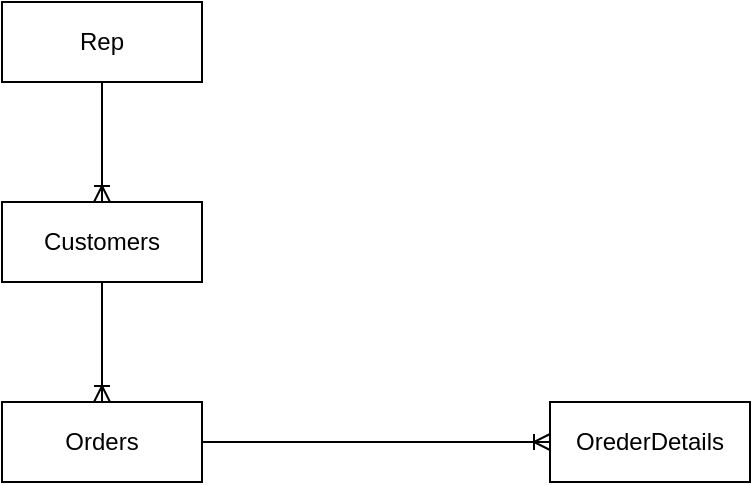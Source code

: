 <mxfile version="22.1.16" type="github">
  <diagram name="Страница — 1" id="7Cn3HG-GLMQfxWHnSxpa">
    <mxGraphModel dx="1002" dy="577" grid="1" gridSize="10" guides="1" tooltips="1" connect="1" arrows="1" fold="1" page="1" pageScale="1" pageWidth="827" pageHeight="1169" math="0" shadow="0">
      <root>
        <mxCell id="0" />
        <mxCell id="1" parent="0" />
        <mxCell id="YoJ-PQMSwkP23-Sz7z2S-1" value="Rep" style="whiteSpace=wrap;html=1;align=center;" vertex="1" parent="1">
          <mxGeometry x="90" y="100" width="100" height="40" as="geometry" />
        </mxCell>
        <mxCell id="YoJ-PQMSwkP23-Sz7z2S-2" value="Customers" style="whiteSpace=wrap;html=1;align=center;" vertex="1" parent="1">
          <mxGeometry x="90" y="200" width="100" height="40" as="geometry" />
        </mxCell>
        <mxCell id="YoJ-PQMSwkP23-Sz7z2S-3" value="Orders" style="whiteSpace=wrap;html=1;align=center;" vertex="1" parent="1">
          <mxGeometry x="90" y="300" width="100" height="40" as="geometry" />
        </mxCell>
        <mxCell id="YoJ-PQMSwkP23-Sz7z2S-4" value="OrederDetails" style="whiteSpace=wrap;html=1;align=center;" vertex="1" parent="1">
          <mxGeometry x="364" y="300" width="100" height="40" as="geometry" />
        </mxCell>
        <mxCell id="YoJ-PQMSwkP23-Sz7z2S-5" value="" style="fontSize=12;html=1;endArrow=ERoneToMany;rounded=0;" edge="1" parent="1" source="YoJ-PQMSwkP23-Sz7z2S-1" target="YoJ-PQMSwkP23-Sz7z2S-2">
          <mxGeometry width="100" height="100" relative="1" as="geometry">
            <mxPoint x="270" y="190" as="sourcePoint" />
            <mxPoint x="370" y="90" as="targetPoint" />
          </mxGeometry>
        </mxCell>
        <mxCell id="YoJ-PQMSwkP23-Sz7z2S-6" value="" style="fontSize=12;html=1;endArrow=ERoneToMany;rounded=0;exitX=0.5;exitY=1;exitDx=0;exitDy=0;entryX=0.5;entryY=0;entryDx=0;entryDy=0;" edge="1" parent="1" source="YoJ-PQMSwkP23-Sz7z2S-2" target="YoJ-PQMSwkP23-Sz7z2S-3">
          <mxGeometry width="100" height="100" relative="1" as="geometry">
            <mxPoint x="210" y="280" as="sourcePoint" />
            <mxPoint x="310" y="180" as="targetPoint" />
          </mxGeometry>
        </mxCell>
        <mxCell id="YoJ-PQMSwkP23-Sz7z2S-7" value="" style="fontSize=12;html=1;endArrow=ERoneToMany;rounded=0;exitX=1;exitY=0.5;exitDx=0;exitDy=0;entryX=0;entryY=0.5;entryDx=0;entryDy=0;" edge="1" parent="1" source="YoJ-PQMSwkP23-Sz7z2S-3" target="YoJ-PQMSwkP23-Sz7z2S-4">
          <mxGeometry width="100" height="100" relative="1" as="geometry">
            <mxPoint x="260" y="360" as="sourcePoint" />
            <mxPoint x="360" y="260" as="targetPoint" />
          </mxGeometry>
        </mxCell>
      </root>
    </mxGraphModel>
  </diagram>
</mxfile>
